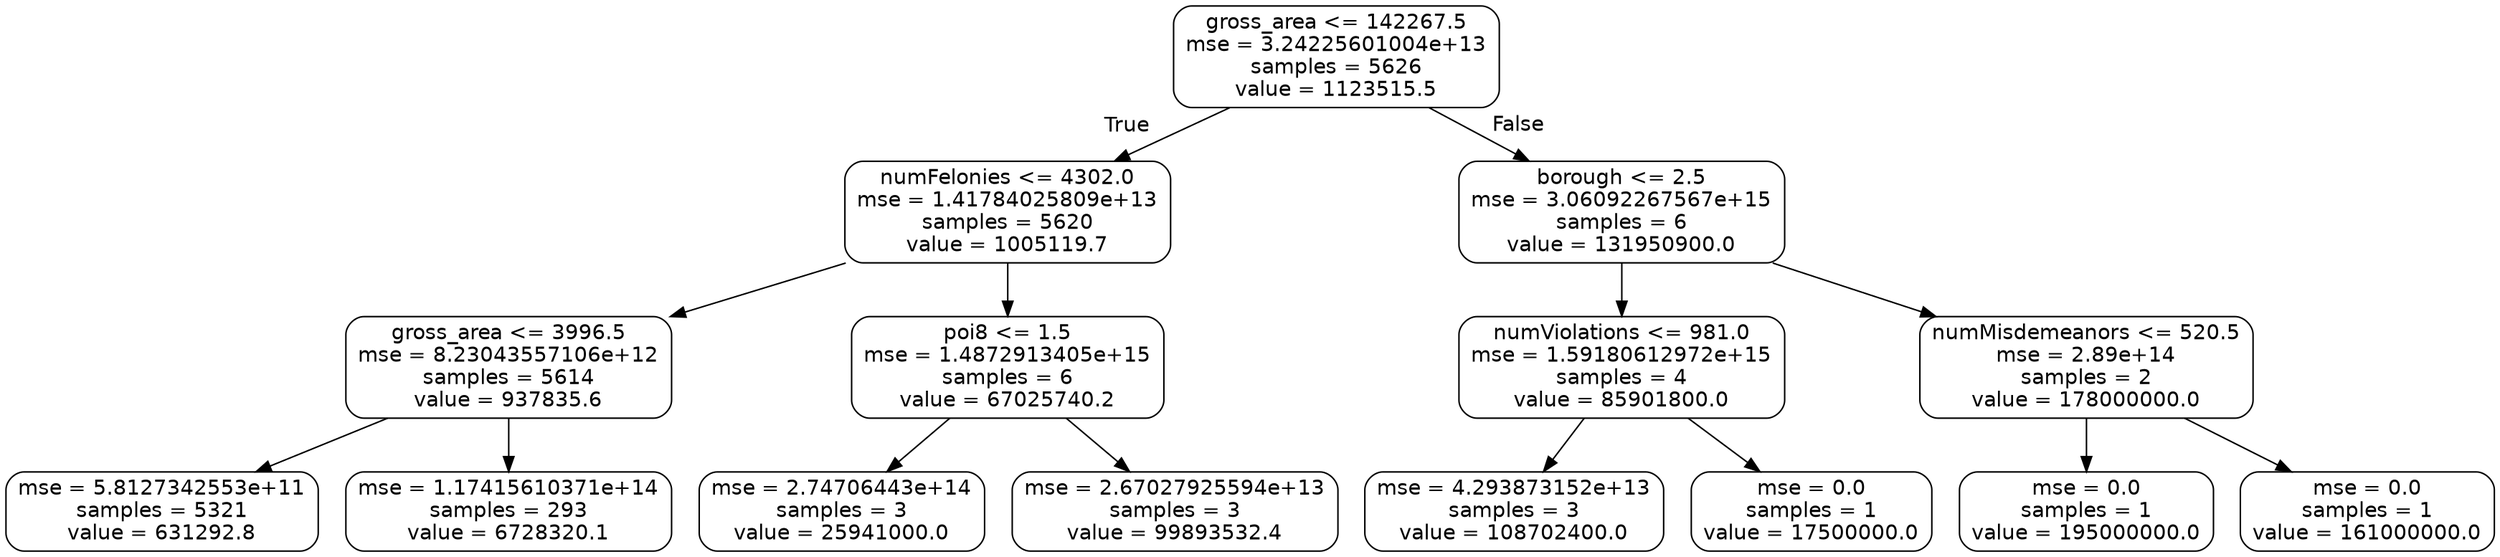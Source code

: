 digraph Tree {
node [shape=box, style="rounded", color="black", fontname=helvetica] ;
edge [fontname=helvetica] ;
0 [label="gross_area <= 142267.5\nmse = 3.24225601004e+13\nsamples = 5626\nvalue = 1123515.5"] ;
1 [label="numFelonies <= 4302.0\nmse = 1.41784025809e+13\nsamples = 5620\nvalue = 1005119.7"] ;
0 -> 1 [labeldistance=2.5, labelangle=45, headlabel="True"] ;
2 [label="gross_area <= 3996.5\nmse = 8.23043557106e+12\nsamples = 5614\nvalue = 937835.6"] ;
1 -> 2 ;
3 [label="mse = 5.8127342553e+11\nsamples = 5321\nvalue = 631292.8"] ;
2 -> 3 ;
4 [label="mse = 1.17415610371e+14\nsamples = 293\nvalue = 6728320.1"] ;
2 -> 4 ;
5 [label="poi8 <= 1.5\nmse = 1.4872913405e+15\nsamples = 6\nvalue = 67025740.2"] ;
1 -> 5 ;
6 [label="mse = 2.74706443e+14\nsamples = 3\nvalue = 25941000.0"] ;
5 -> 6 ;
7 [label="mse = 2.67027925594e+13\nsamples = 3\nvalue = 99893532.4"] ;
5 -> 7 ;
8 [label="borough <= 2.5\nmse = 3.06092267567e+15\nsamples = 6\nvalue = 131950900.0"] ;
0 -> 8 [labeldistance=2.5, labelangle=-45, headlabel="False"] ;
9 [label="numViolations <= 981.0\nmse = 1.59180612972e+15\nsamples = 4\nvalue = 85901800.0"] ;
8 -> 9 ;
10 [label="mse = 4.293873152e+13\nsamples = 3\nvalue = 108702400.0"] ;
9 -> 10 ;
11 [label="mse = 0.0\nsamples = 1\nvalue = 17500000.0"] ;
9 -> 11 ;
12 [label="numMisdemeanors <= 520.5\nmse = 2.89e+14\nsamples = 2\nvalue = 178000000.0"] ;
8 -> 12 ;
13 [label="mse = 0.0\nsamples = 1\nvalue = 195000000.0"] ;
12 -> 13 ;
14 [label="mse = 0.0\nsamples = 1\nvalue = 161000000.0"] ;
12 -> 14 ;
}